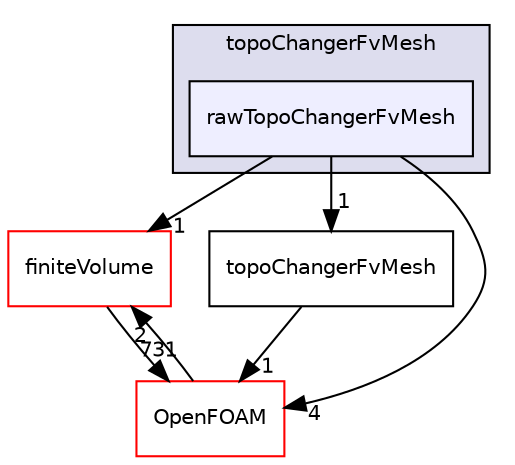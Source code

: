 digraph "src/topoChangerFvMesh/rawTopoChangerFvMesh" {
  bgcolor=transparent;
  compound=true
  node [ fontsize="10", fontname="Helvetica"];
  edge [ labelfontsize="10", labelfontname="Helvetica"];
  subgraph clusterdir_e7971e9c65d637bd16ff2087df237f5f {
    graph [ bgcolor="#ddddee", pencolor="black", label="topoChangerFvMesh" fontname="Helvetica", fontsize="10", URL="dir_e7971e9c65d637bd16ff2087df237f5f.html"]
  dir_90142bb2fb5b702e0a7a0ac2885c235b [shape=box, label="rawTopoChangerFvMesh", style="filled", fillcolor="#eeeeff", pencolor="black", URL="dir_90142bb2fb5b702e0a7a0ac2885c235b.html"];
  }
  dir_9bd15774b555cf7259a6fa18f99fe99b [shape=box label="finiteVolume" color="red" URL="dir_9bd15774b555cf7259a6fa18f99fe99b.html"];
  dir_7845d368d8fbe4b348143cdb79b20fb0 [shape=box label="topoChangerFvMesh" URL="dir_7845d368d8fbe4b348143cdb79b20fb0.html"];
  dir_c5473ff19b20e6ec4dfe5c310b3778a8 [shape=box label="OpenFOAM" color="red" URL="dir_c5473ff19b20e6ec4dfe5c310b3778a8.html"];
  dir_9bd15774b555cf7259a6fa18f99fe99b->dir_c5473ff19b20e6ec4dfe5c310b3778a8 [headlabel="731", labeldistance=1.5 headhref="dir_000894_001887.html"];
  dir_90142bb2fb5b702e0a7a0ac2885c235b->dir_9bd15774b555cf7259a6fa18f99fe99b [headlabel="1", labeldistance=1.5 headhref="dir_002939_000894.html"];
  dir_90142bb2fb5b702e0a7a0ac2885c235b->dir_7845d368d8fbe4b348143cdb79b20fb0 [headlabel="1", labeldistance=1.5 headhref="dir_002939_002940.html"];
  dir_90142bb2fb5b702e0a7a0ac2885c235b->dir_c5473ff19b20e6ec4dfe5c310b3778a8 [headlabel="4", labeldistance=1.5 headhref="dir_002939_001887.html"];
  dir_7845d368d8fbe4b348143cdb79b20fb0->dir_c5473ff19b20e6ec4dfe5c310b3778a8 [headlabel="1", labeldistance=1.5 headhref="dir_002940_001887.html"];
  dir_c5473ff19b20e6ec4dfe5c310b3778a8->dir_9bd15774b555cf7259a6fa18f99fe99b [headlabel="2", labeldistance=1.5 headhref="dir_001887_000894.html"];
}
